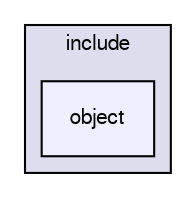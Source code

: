 digraph "include/object/" {
  bgcolor=transparent;
  compound=true
  node [ fontsize="10", fontname="FreeSans"];
  edge [ labelfontsize="10", labelfontname="FreeSans"];
  subgraph clusterdir_d44c64559bbebec7f509842c48db8b23 {
    graph [ bgcolor="#ddddee", pencolor="black", label="include" fontname="FreeSans", fontsize="10", URL="dir_d44c64559bbebec7f509842c48db8b23.html"]
  dir_23d5af2e228901f93ce64754cbbfed9f [shape=box, label="object", style="filled", fillcolor="#eeeeff", pencolor="black", URL="dir_23d5af2e228901f93ce64754cbbfed9f.html"];
  }
}
